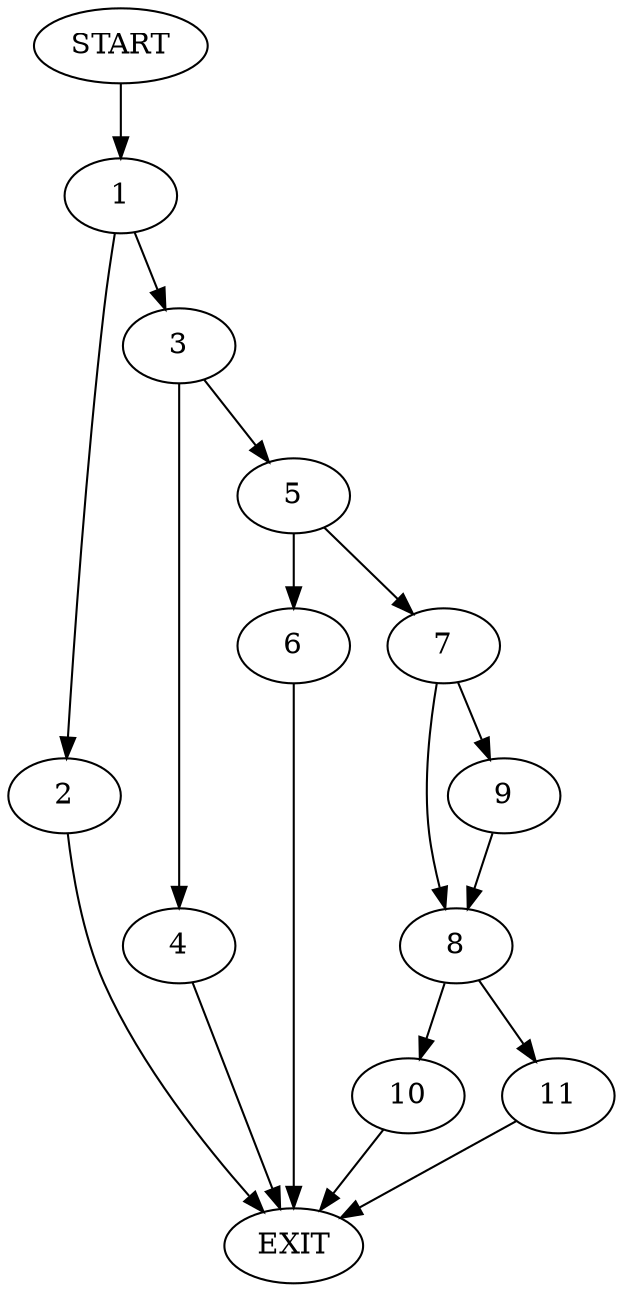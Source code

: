 digraph {
0 [label="START"]
12 [label="EXIT"]
0 -> 1
1 -> 2
1 -> 3
3 -> 4
3 -> 5
2 -> 12
5 -> 6
5 -> 7
4 -> 12
7 -> 8
7 -> 9
6 -> 12
9 -> 8
8 -> 10
8 -> 11
10 -> 12
11 -> 12
}
